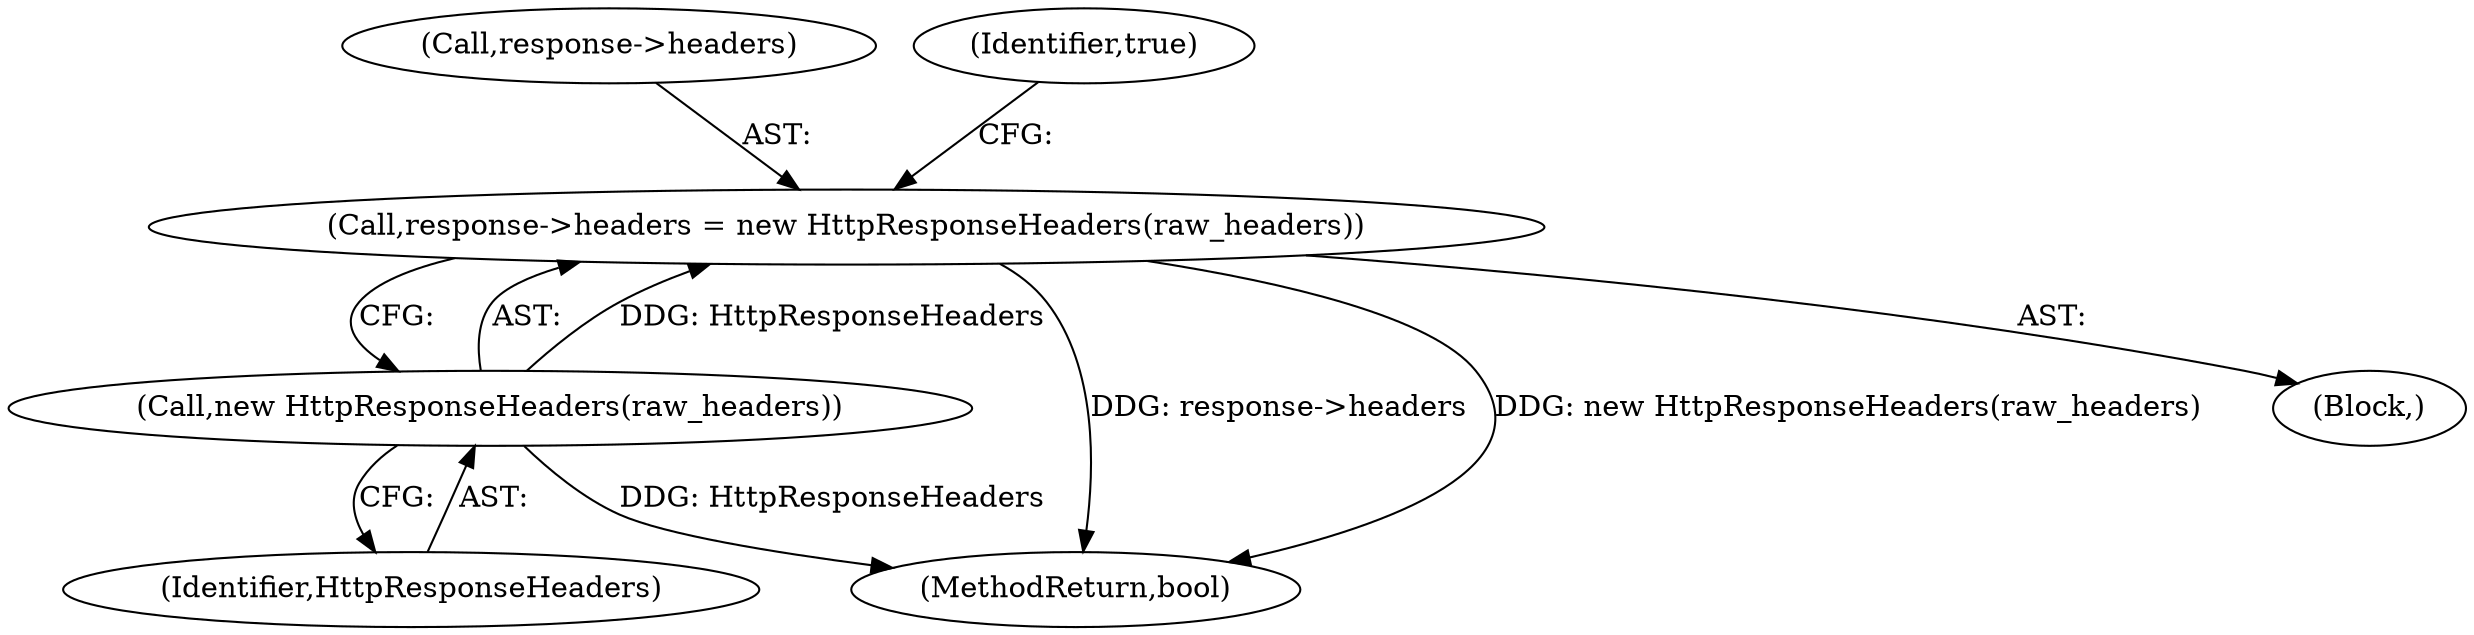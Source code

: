 digraph "0_Chrome_7933c117fd16b192e70609c331641e9112af5e42_0@pointer" {
"1000129" [label="(Call,response->headers = new HttpResponseHeaders(raw_headers))"];
"1000133" [label="(Call,new HttpResponseHeaders(raw_headers))"];
"1000130" [label="(Call,response->headers)"];
"1000133" [label="(Call,new HttpResponseHeaders(raw_headers))"];
"1000137" [label="(MethodReturn,bool)"];
"1000104" [label="(Block,)"];
"1000129" [label="(Call,response->headers = new HttpResponseHeaders(raw_headers))"];
"1000134" [label="(Identifier,HttpResponseHeaders)"];
"1000136" [label="(Identifier,true)"];
"1000129" -> "1000104"  [label="AST: "];
"1000129" -> "1000133"  [label="CFG: "];
"1000130" -> "1000129"  [label="AST: "];
"1000133" -> "1000129"  [label="AST: "];
"1000136" -> "1000129"  [label="CFG: "];
"1000129" -> "1000137"  [label="DDG: response->headers"];
"1000129" -> "1000137"  [label="DDG: new HttpResponseHeaders(raw_headers)"];
"1000133" -> "1000129"  [label="DDG: HttpResponseHeaders"];
"1000133" -> "1000134"  [label="CFG: "];
"1000134" -> "1000133"  [label="AST: "];
"1000133" -> "1000137"  [label="DDG: HttpResponseHeaders"];
}
